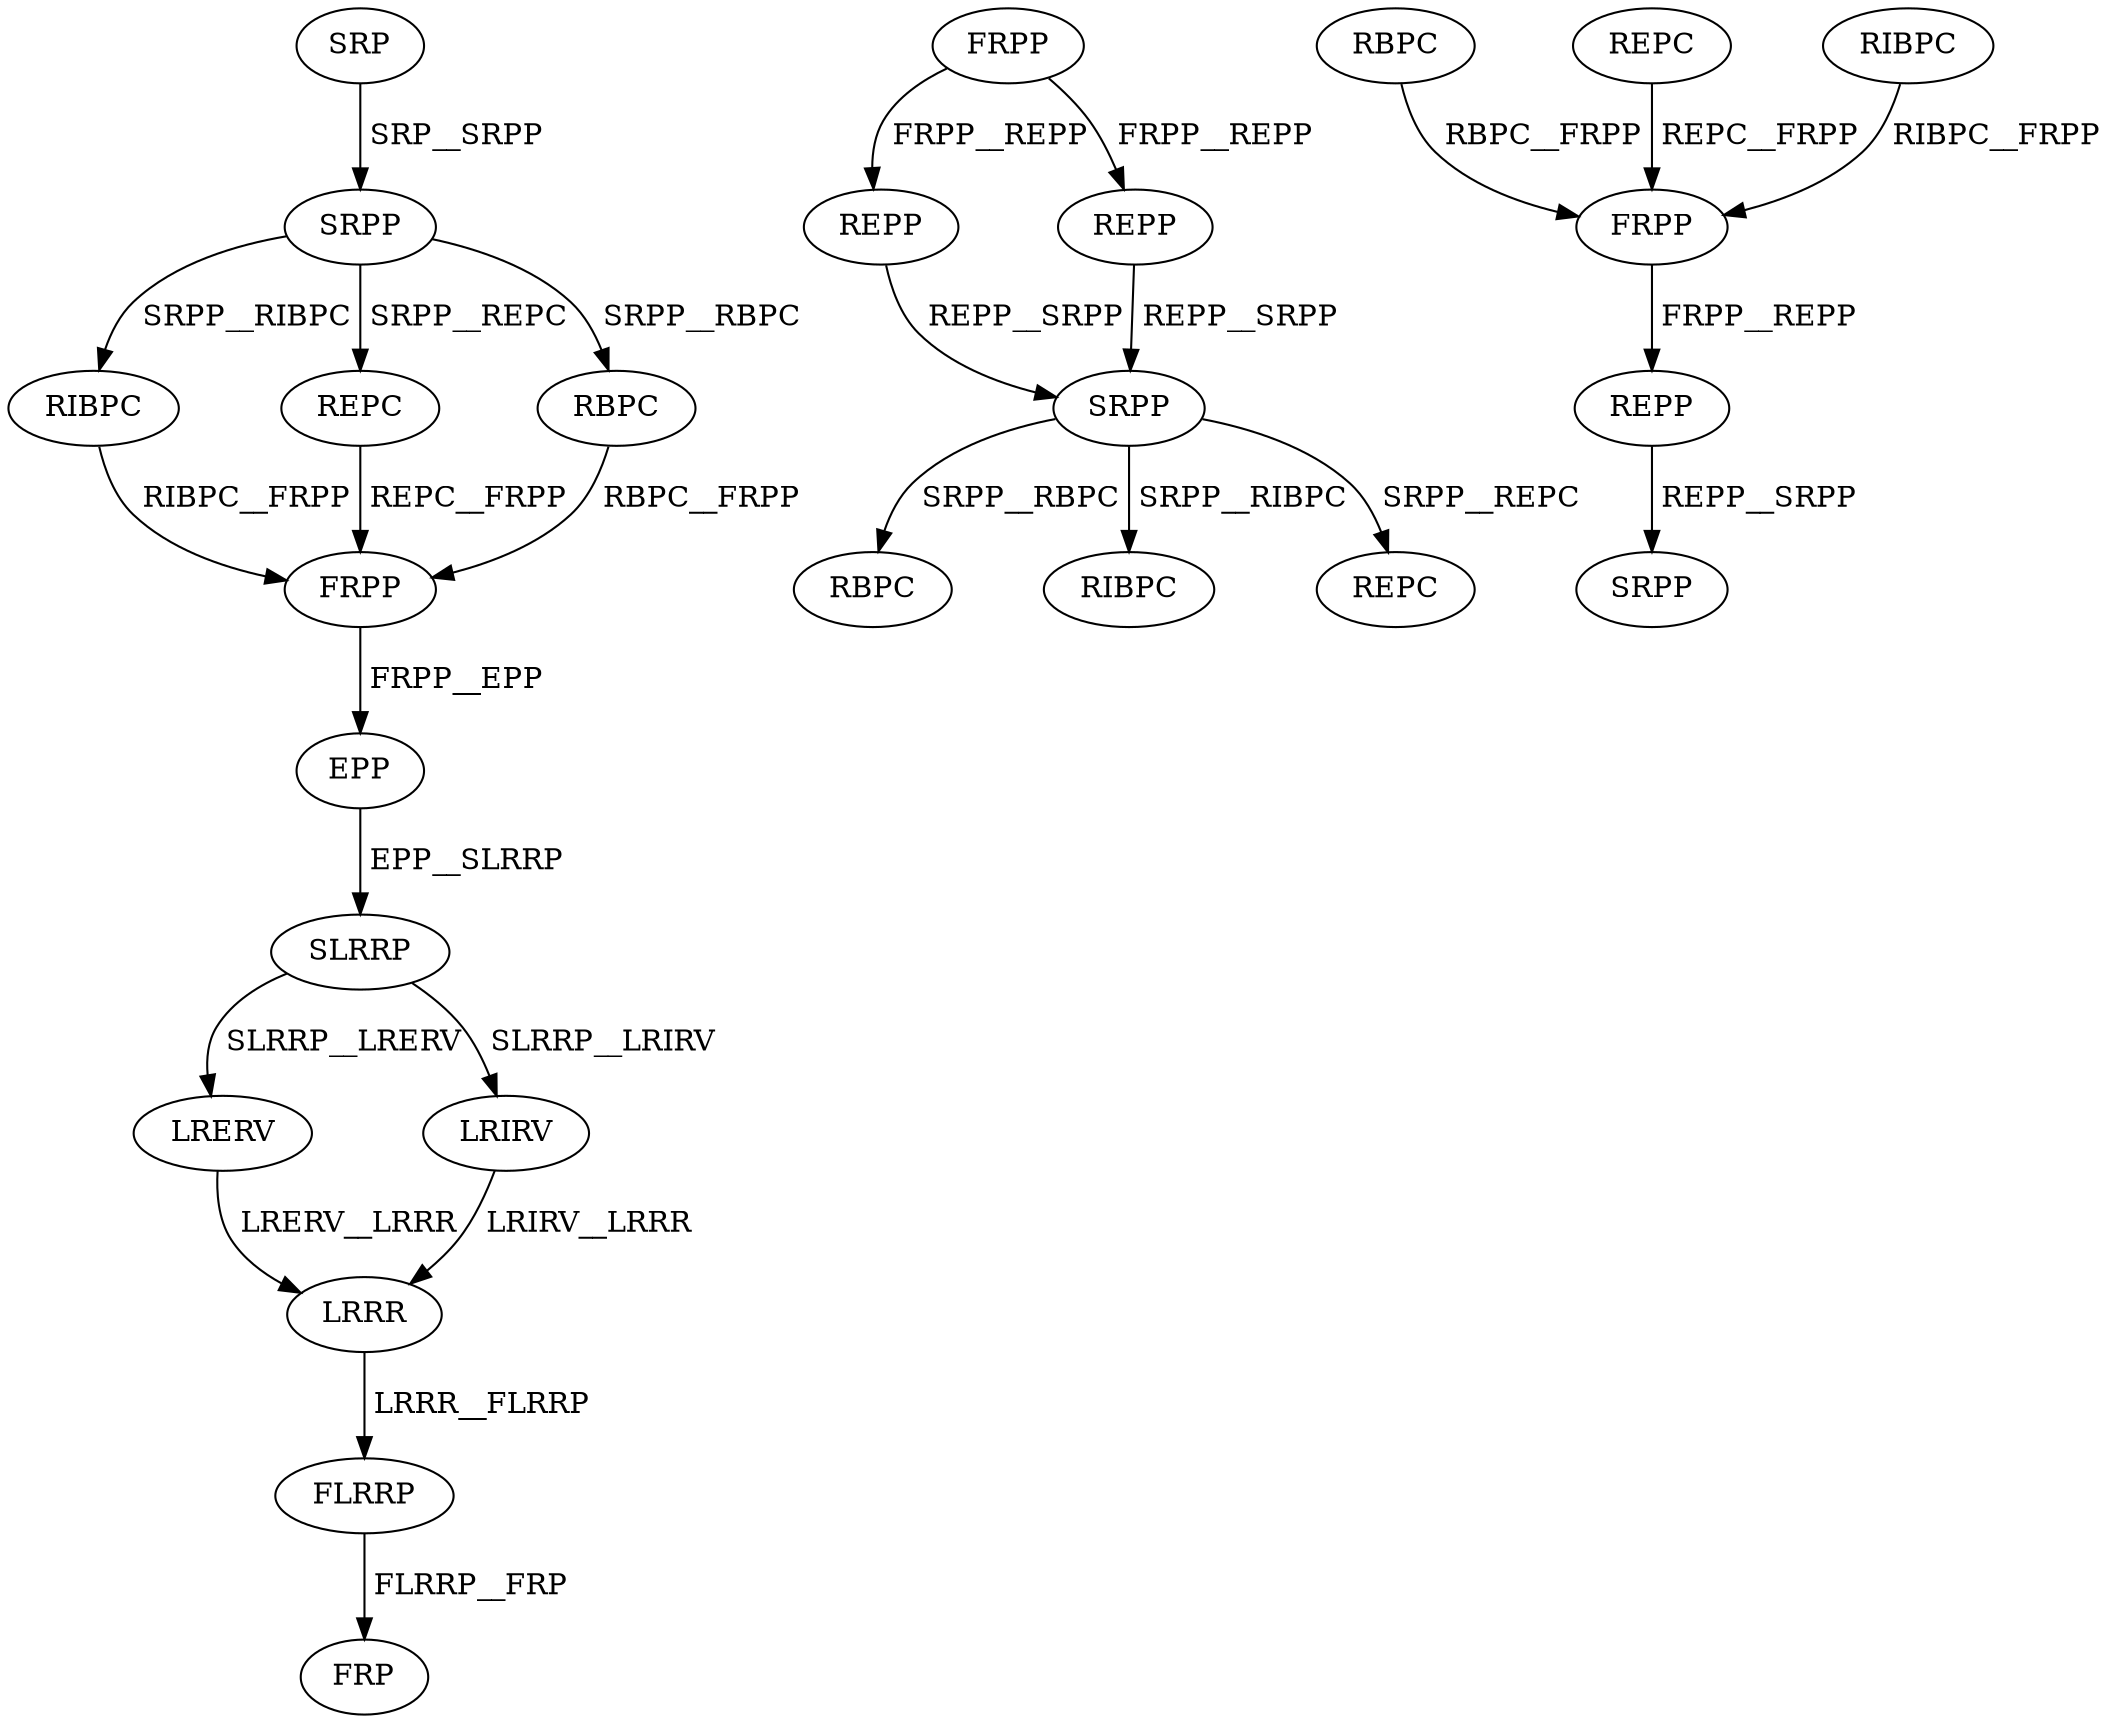 digraph G { 
1 [label="SRP",color=black,fontcolor=black];
2 [label="FRPP",color=black,fontcolor=black];
3 [label="RBPC",color=black,fontcolor=black];
4 [label="REPC",color=black,fontcolor=black];
5 [label="RIBPC",color=black,fontcolor=black];
6 [label="SRPP",color=black,fontcolor=black];
7 [label="REPP",color=black,fontcolor=black];
8 [label="REPP",color=black,fontcolor=black];
9 [label="FRPP",color=black,fontcolor=black];
10 [label="RIBPC",color=black,fontcolor=black];
11 [label="REPC",color=black,fontcolor=black];
12 [label="RBPC",color=black,fontcolor=black];
13 [label="SRPP",color=black,fontcolor=black];
14 [label="REPP",color=black,fontcolor=black];
15 [label="FRPP",color=black,fontcolor=black];
16 [label="RBPC",color=black,fontcolor=black];
17 [label="RIBPC",color=black,fontcolor=black];
18 [label="REPC",color=black,fontcolor=black];
19 [label="SRPP",color=black,fontcolor=black];
20 [label="EPP",color=black,fontcolor=black];
21 [label="SLRRP",color=black,fontcolor=black];
22 [label="LRERV",color=black,fontcolor=black];
23 [label="LRIRV",color=black,fontcolor=black];
24 [label="LRRR",color=black,fontcolor=black];
25 [label="FLRRP",color=black,fontcolor=black];
26 [label="FRP",color=black,fontcolor=black];
1->6[label=" SRP__SRPP",color=black,fontcolor=black];
2->7[label=" FRPP__REPP",color=black,fontcolor=black];
2->8[label=" FRPP__REPP",color=black,fontcolor=black];
3->9[label=" RBPC__FRPP",color=black,fontcolor=black];
4->9[label=" REPC__FRPP",color=black,fontcolor=black];
5->9[label=" RIBPC__FRPP",color=black,fontcolor=black];
6->10[label=" SRPP__RIBPC",color=black,fontcolor=black];
6->11[label=" SRPP__REPC",color=black,fontcolor=black];
6->12[label=" SRPP__RBPC",color=black,fontcolor=black];
7->13[label=" REPP__SRPP",color=black,fontcolor=black];
8->13[label=" REPP__SRPP",color=black,fontcolor=black];
9->14[label=" FRPP__REPP",color=black,fontcolor=black];
10->15[label=" RIBPC__FRPP",color=black,fontcolor=black];
11->15[label=" REPC__FRPP",color=black,fontcolor=black];
12->15[label=" RBPC__FRPP",color=black,fontcolor=black];
13->16[label=" SRPP__RBPC",color=black,fontcolor=black];
13->17[label=" SRPP__RIBPC",color=black,fontcolor=black];
13->18[label=" SRPP__REPC",color=black,fontcolor=black];
14->19[label=" REPP__SRPP",color=black,fontcolor=black];
15->20[label=" FRPP__EPP",color=black,fontcolor=black];
20->21[label=" EPP__SLRRP",color=black,fontcolor=black];
21->22[label=" SLRRP__LRERV",color=black,fontcolor=black];
21->23[label=" SLRRP__LRIRV",color=black,fontcolor=black];
22->24[label=" LRERV__LRRR",color=black,fontcolor=black];
23->24[label=" LRIRV__LRRR",color=black,fontcolor=black];
24->25[label=" LRRR__FLRRP",color=black,fontcolor=black];
25->26[label=" FLRRP__FRP",color=black,fontcolor=black];
}
